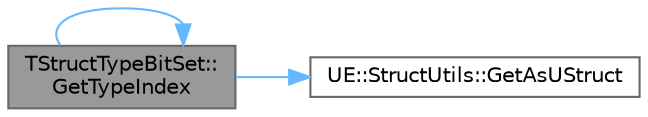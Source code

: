 digraph "TStructTypeBitSet::GetTypeIndex"
{
 // INTERACTIVE_SVG=YES
 // LATEX_PDF_SIZE
  bgcolor="transparent";
  edge [fontname=Helvetica,fontsize=10,labelfontname=Helvetica,labelfontsize=10];
  node [fontname=Helvetica,fontsize=10,shape=box,height=0.2,width=0.4];
  rankdir="LR";
  Node1 [id="Node000001",label="TStructTypeBitSet::\lGetTypeIndex",height=0.2,width=0.4,color="gray40", fillcolor="grey60", style="filled", fontcolor="black",tooltip="Gets the index of a struct type within the tracker, adding it if not already present."];
  Node1 -> Node2 [id="edge1_Node000001_Node000002",color="steelblue1",style="solid",tooltip=" "];
  Node2 [id="Node000002",label="UE::StructUtils::GetAsUStruct",height=0.2,width=0.4,color="grey40", fillcolor="white", style="filled",URL="$da/db6/namespaceUE_1_1StructUtils.html#a40fad974f18a8cf5fa3848429ad79fd5",tooltip=" "];
  Node1 -> Node1 [id="edge2_Node000001_Node000001",color="steelblue1",style="solid",tooltip=" "];
}
